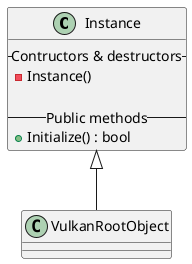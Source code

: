 @startuml

Instance <|-- VulkanRootObject

class Instance {
    -- Contructors & destructors --
    - Instance()
    
    -- Public methods --
    + Initialize() : bool
}

@enduml